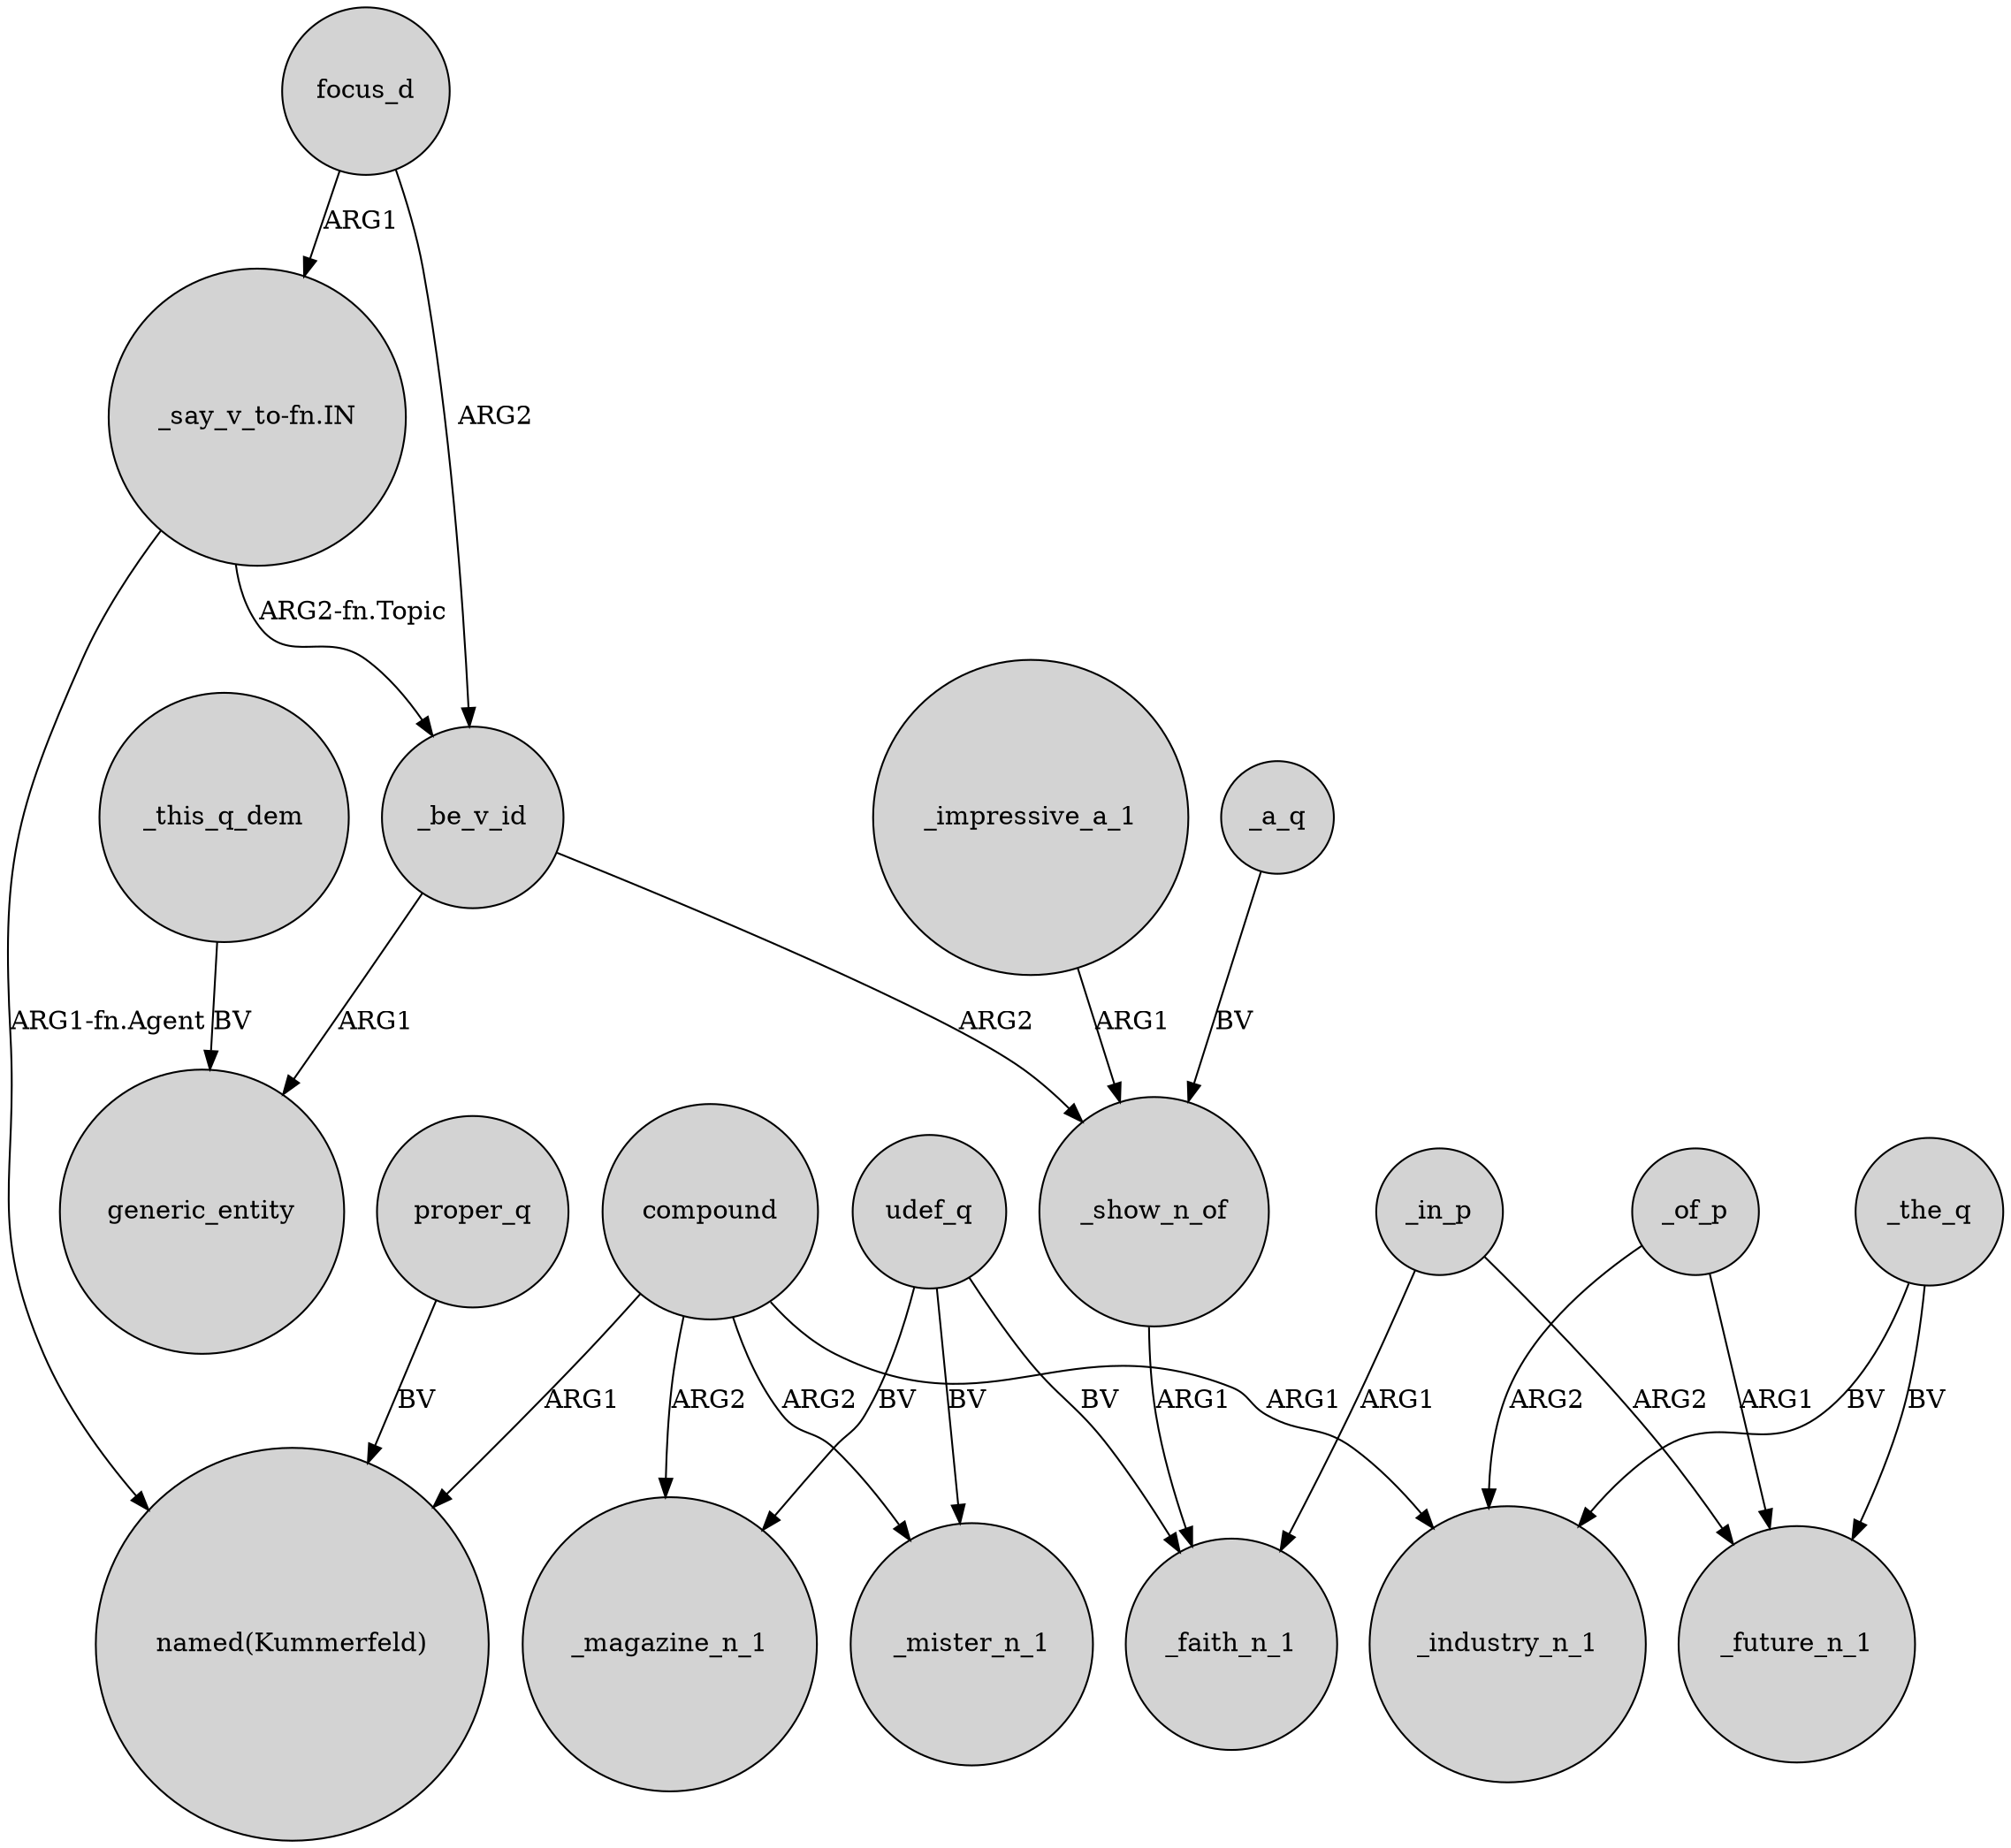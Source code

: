 digraph {
	node [shape=circle style=filled]
	focus_d -> _be_v_id [label=ARG2]
	udef_q -> _faith_n_1 [label=BV]
	compound -> "named(Kummerfeld)" [label=ARG1]
	compound -> _mister_n_1 [label=ARG2]
	proper_q -> "named(Kummerfeld)" [label=BV]
	_in_p -> _future_n_1 [label=ARG2]
	udef_q -> _mister_n_1 [label=BV]
	_in_p -> _faith_n_1 [label=ARG1]
	compound -> _industry_n_1 [label=ARG1]
	_impressive_a_1 -> _show_n_of [label=ARG1]
	_be_v_id -> _show_n_of [label=ARG2]
	_be_v_id -> generic_entity [label=ARG1]
	_the_q -> _industry_n_1 [label=BV]
	_of_p -> _industry_n_1 [label=ARG2]
	_a_q -> _show_n_of [label=BV]
	focus_d -> "_say_v_to-fn.IN" [label=ARG1]
	"_say_v_to-fn.IN" -> _be_v_id [label="ARG2-fn.Topic"]
	_of_p -> _future_n_1 [label=ARG1]
	udef_q -> _magazine_n_1 [label=BV]
	_this_q_dem -> generic_entity [label=BV]
	compound -> _magazine_n_1 [label=ARG2]
	_show_n_of -> _faith_n_1 [label=ARG1]
	_the_q -> _future_n_1 [label=BV]
	"_say_v_to-fn.IN" -> "named(Kummerfeld)" [label="ARG1-fn.Agent"]
}
